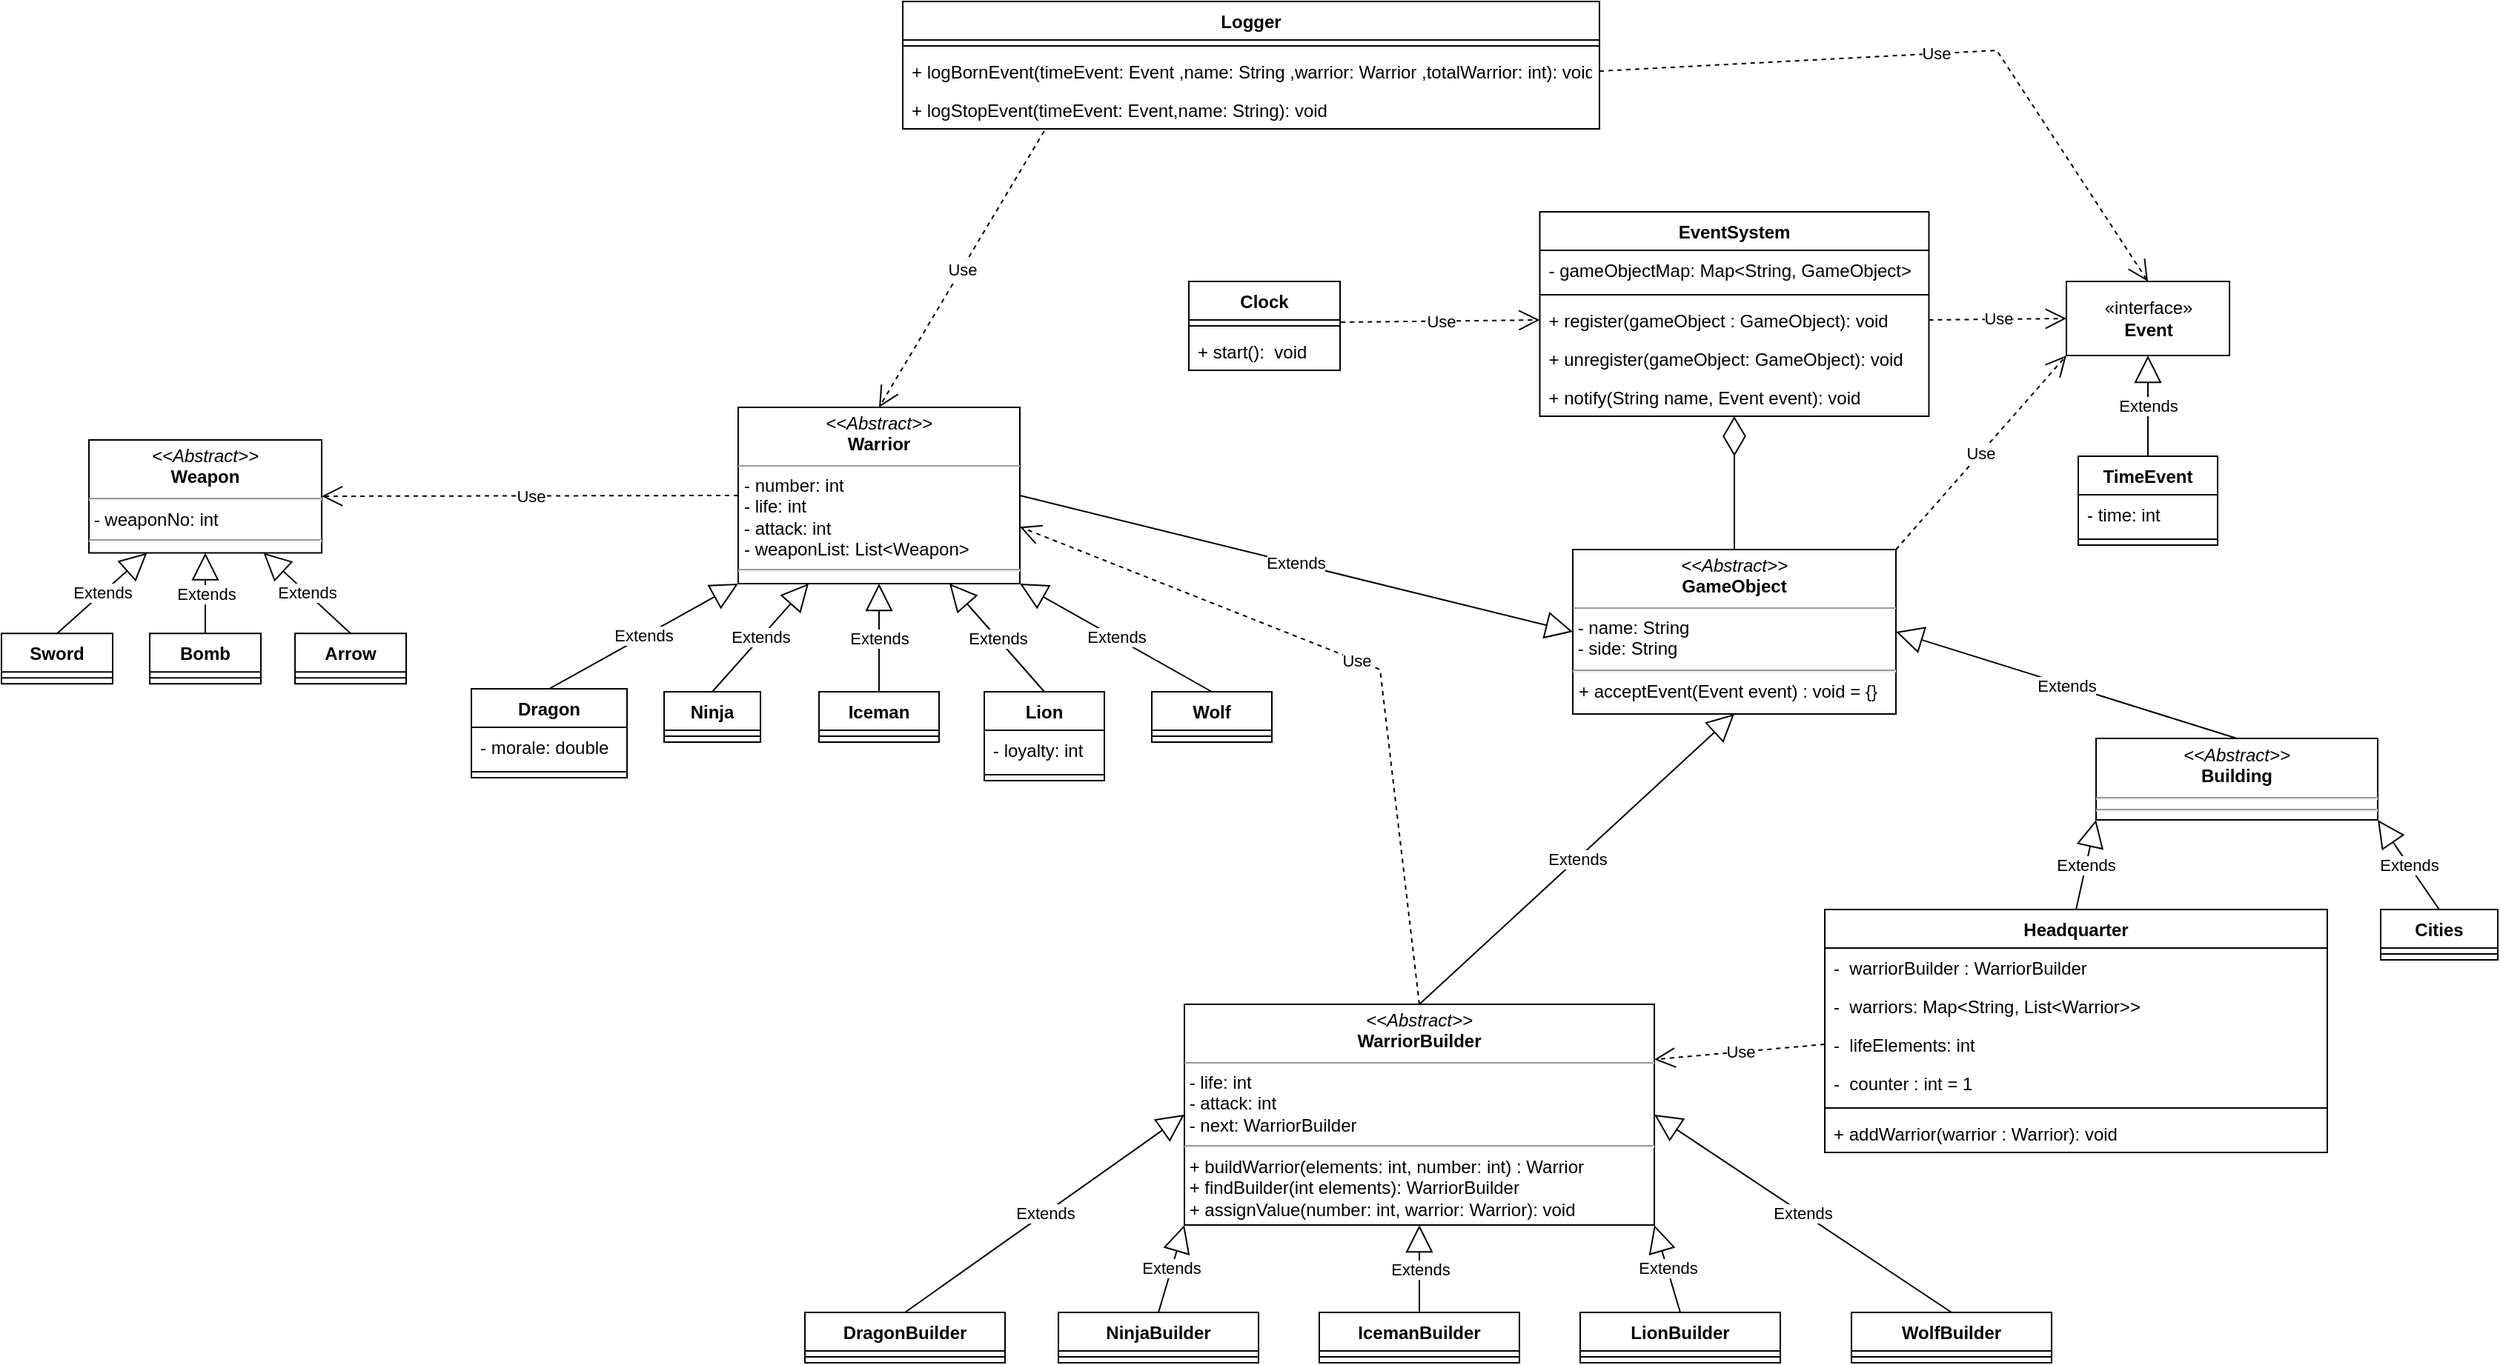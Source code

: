 <mxfile version="16.6.4" type="device"><diagram name="Page-1" id="c4acf3e9-155e-7222-9cf6-157b1a14988f"><mxGraphModel dx="2222" dy="1379" grid="0" gridSize="10" guides="1" tooltips="1" connect="1" arrows="1" fold="1" page="0" pageScale="1" pageWidth="850" pageHeight="1100" background="none" math="0" shadow="0"><root><mxCell id="0"/><mxCell id="1" parent="0"/><mxCell id="VloC08psjAQuUiFFJdgD-6" value="&lt;p style=&quot;margin: 0px ; margin-top: 4px ; text-align: center&quot;&gt;&lt;i&gt;&amp;lt;&amp;lt;Abstract&amp;gt;&amp;gt;&lt;/i&gt;&lt;br&gt;&lt;b&gt;Building&lt;/b&gt;&lt;/p&gt;&lt;hr&gt;&lt;hr&gt;" style="verticalAlign=top;align=left;overflow=fill;fontSize=12;fontFamily=Helvetica;html=1;" parent="1" vertex="1"><mxGeometry x="244" y="45.5" width="190" height="55" as="geometry"/></mxCell><mxCell id="VloC08psjAQuUiFFJdgD-8" value="Extends" style="endArrow=block;endSize=16;endFill=0;html=1;rounded=0;exitX=0.5;exitY=0;exitDx=0;exitDy=0;entryX=0;entryY=1;entryDx=0;entryDy=0;" parent="1" source="VloC08psjAQuUiFFJdgD-121" target="VloC08psjAQuUiFFJdgD-6" edge="1"><mxGeometry width="160" relative="1" as="geometry"><mxPoint x="244.5" y="152.5" as="sourcePoint"/><mxPoint x="594" y="135.5" as="targetPoint"/></mxGeometry></mxCell><mxCell id="VloC08psjAQuUiFFJdgD-12" value="Extends" style="endArrow=block;endSize=16;endFill=0;html=1;rounded=0;entryX=1;entryY=1;entryDx=0;entryDy=0;exitX=0.5;exitY=0;exitDx=0;exitDy=0;" parent="1" source="VloC08psjAQuUiFFJdgD-117" target="VloC08psjAQuUiFFJdgD-6" edge="1"><mxGeometry width="160" relative="1" as="geometry"><mxPoint x="449" y="205.5" as="sourcePoint"/><mxPoint x="434" y="195.5" as="targetPoint"/></mxGeometry></mxCell><mxCell id="VloC08psjAQuUiFFJdgD-14" value="&lt;p style=&quot;margin: 0px ; margin-top: 4px ; text-align: center&quot;&gt;&lt;i&gt;&amp;lt;&amp;lt;Abstract&amp;gt;&amp;gt;&lt;/i&gt;&lt;br&gt;&lt;b&gt;Warrior&lt;/b&gt;&lt;/p&gt;&lt;hr size=&quot;1&quot;&gt;&lt;p style=&quot;margin: 0px ; margin-left: 4px&quot;&gt;- number: int&lt;br&gt;&lt;/p&gt;&lt;p style=&quot;margin: 0px ; margin-left: 4px&quot;&gt;- life: int&lt;/p&gt;&lt;p style=&quot;margin: 0px ; margin-left: 4px&quot;&gt;- attack: int&lt;/p&gt;&lt;p style=&quot;margin: 0px ; margin-left: 4px&quot;&gt;- weaponList: List&amp;lt;Weapon&amp;gt;&lt;/p&gt;&lt;hr&gt;" style="verticalAlign=top;align=left;overflow=fill;fontSize=12;fontFamily=Helvetica;html=1;" parent="1" vertex="1"><mxGeometry x="-672" y="-178" width="190" height="119" as="geometry"/></mxCell><mxCell id="VloC08psjAQuUiFFJdgD-18" value="Dragon" style="swimlane;fontStyle=1;align=center;verticalAlign=top;childLayout=stackLayout;horizontal=1;startSize=26;horizontalStack=0;resizeParent=1;resizeParentMax=0;resizeLast=0;collapsible=1;marginBottom=0;" parent="1" vertex="1"><mxGeometry x="-852" y="12" width="105" height="60" as="geometry"><mxRectangle x="-88" y="537" width="90" height="26" as="alternateBounds"/></mxGeometry></mxCell><mxCell id="kqNW-ezuycFB_4Pe-BQr-25" value="- morale: double" style="text;strokeColor=none;fillColor=none;align=left;verticalAlign=top;spacingLeft=4;spacingRight=4;overflow=hidden;rotatable=0;points=[[0,0.5],[1,0.5]];portConstraint=eastwest;" vertex="1" parent="VloC08psjAQuUiFFJdgD-18"><mxGeometry y="26" width="105" height="26" as="geometry"/></mxCell><mxCell id="VloC08psjAQuUiFFJdgD-20" value="" style="line;strokeWidth=1;fillColor=none;align=left;verticalAlign=middle;spacingTop=-1;spacingLeft=3;spacingRight=3;rotatable=0;labelPosition=right;points=[];portConstraint=eastwest;" parent="VloC08psjAQuUiFFJdgD-18" vertex="1"><mxGeometry y="52" width="105" height="8" as="geometry"/></mxCell><mxCell id="VloC08psjAQuUiFFJdgD-23" value="Ninja" style="swimlane;fontStyle=1;align=center;verticalAlign=top;childLayout=stackLayout;horizontal=1;startSize=26;horizontalStack=0;resizeParent=1;resizeParentMax=0;resizeLast=0;collapsible=1;marginBottom=0;" parent="1" vertex="1"><mxGeometry x="-722" y="14" width="65" height="34" as="geometry"><mxRectangle x="-88" y="537" width="90" height="26" as="alternateBounds"/></mxGeometry></mxCell><mxCell id="VloC08psjAQuUiFFJdgD-24" value="" style="line;strokeWidth=1;fillColor=none;align=left;verticalAlign=middle;spacingTop=-1;spacingLeft=3;spacingRight=3;rotatable=0;labelPosition=right;points=[];portConstraint=eastwest;" parent="VloC08psjAQuUiFFJdgD-23" vertex="1"><mxGeometry y="26" width="65" height="8" as="geometry"/></mxCell><mxCell id="VloC08psjAQuUiFFJdgD-29" value="Iceman" style="swimlane;fontStyle=1;align=center;verticalAlign=top;childLayout=stackLayout;horizontal=1;startSize=26;horizontalStack=0;resizeParent=1;resizeParentMax=0;resizeLast=0;collapsible=1;marginBottom=0;" parent="1" vertex="1"><mxGeometry x="-617.5" y="14" width="81" height="34" as="geometry"><mxRectangle x="-88" y="537" width="90" height="26" as="alternateBounds"/></mxGeometry></mxCell><mxCell id="VloC08psjAQuUiFFJdgD-30" value="" style="line;strokeWidth=1;fillColor=none;align=left;verticalAlign=middle;spacingTop=-1;spacingLeft=3;spacingRight=3;rotatable=0;labelPosition=right;points=[];portConstraint=eastwest;" parent="VloC08psjAQuUiFFJdgD-29" vertex="1"><mxGeometry y="26" width="81" height="8" as="geometry"/></mxCell><mxCell id="VloC08psjAQuUiFFJdgD-32" value="Lion" style="swimlane;fontStyle=1;align=center;verticalAlign=top;childLayout=stackLayout;horizontal=1;startSize=26;horizontalStack=0;resizeParent=1;resizeParentMax=0;resizeLast=0;collapsible=1;marginBottom=0;" parent="1" vertex="1"><mxGeometry x="-506" y="14" width="81" height="60" as="geometry"><mxRectangle x="-88" y="537" width="90" height="26" as="alternateBounds"/></mxGeometry></mxCell><mxCell id="kqNW-ezuycFB_4Pe-BQr-27" value="- loyalty: int" style="text;strokeColor=none;fillColor=none;align=left;verticalAlign=top;spacingLeft=4;spacingRight=4;overflow=hidden;rotatable=0;points=[[0,0.5],[1,0.5]];portConstraint=eastwest;" vertex="1" parent="VloC08psjAQuUiFFJdgD-32"><mxGeometry y="26" width="81" height="26" as="geometry"/></mxCell><mxCell id="VloC08psjAQuUiFFJdgD-33" value="" style="line;strokeWidth=1;fillColor=none;align=left;verticalAlign=middle;spacingTop=-1;spacingLeft=3;spacingRight=3;rotatable=0;labelPosition=right;points=[];portConstraint=eastwest;" parent="VloC08psjAQuUiFFJdgD-32" vertex="1"><mxGeometry y="52" width="81" height="8" as="geometry"/></mxCell><mxCell id="VloC08psjAQuUiFFJdgD-35" value="Wolf" style="swimlane;fontStyle=1;align=center;verticalAlign=top;childLayout=stackLayout;horizontal=1;startSize=26;horizontalStack=0;resizeParent=1;resizeParentMax=0;resizeLast=0;collapsible=1;marginBottom=0;" parent="1" vertex="1"><mxGeometry x="-393" y="14" width="81" height="34" as="geometry"><mxRectangle x="-88" y="537" width="90" height="26" as="alternateBounds"/></mxGeometry></mxCell><mxCell id="VloC08psjAQuUiFFJdgD-36" value="" style="line;strokeWidth=1;fillColor=none;align=left;verticalAlign=middle;spacingTop=-1;spacingLeft=3;spacingRight=3;rotatable=0;labelPosition=right;points=[];portConstraint=eastwest;" parent="VloC08psjAQuUiFFJdgD-35" vertex="1"><mxGeometry y="26" width="81" height="8" as="geometry"/></mxCell><mxCell id="VloC08psjAQuUiFFJdgD-42" value="EventSystem" style="swimlane;fontStyle=1;align=center;verticalAlign=top;childLayout=stackLayout;horizontal=1;startSize=26;horizontalStack=0;resizeParent=1;resizeParentMax=0;resizeLast=0;collapsible=1;marginBottom=0;" parent="1" vertex="1"><mxGeometry x="-131.25" y="-310" width="262.5" height="138" as="geometry"/></mxCell><mxCell id="VloC08psjAQuUiFFJdgD-43" value="- gameObjectMap: Map&lt;String, GameObject&gt;" style="text;strokeColor=none;fillColor=none;align=left;verticalAlign=top;spacingLeft=4;spacingRight=4;overflow=hidden;rotatable=0;points=[[0,0.5],[1,0.5]];portConstraint=eastwest;" parent="VloC08psjAQuUiFFJdgD-42" vertex="1"><mxGeometry y="26" width="262.5" height="26" as="geometry"/></mxCell><mxCell id="VloC08psjAQuUiFFJdgD-44" value="" style="line;strokeWidth=1;fillColor=none;align=left;verticalAlign=middle;spacingTop=-1;spacingLeft=3;spacingRight=3;rotatable=0;labelPosition=right;points=[];portConstraint=eastwest;" parent="VloC08psjAQuUiFFJdgD-42" vertex="1"><mxGeometry y="52" width="262.5" height="8" as="geometry"/></mxCell><mxCell id="VloC08psjAQuUiFFJdgD-45" value="+ register(gameObject : GameObject): void" style="text;strokeColor=none;fillColor=none;align=left;verticalAlign=top;spacingLeft=4;spacingRight=4;overflow=hidden;rotatable=0;points=[[0,0.5],[1,0.5]];portConstraint=eastwest;" parent="VloC08psjAQuUiFFJdgD-42" vertex="1"><mxGeometry y="60" width="262.5" height="26" as="geometry"/></mxCell><mxCell id="VloC08psjAQuUiFFJdgD-89" value="+ unregister(gameObject: GameObject): void" style="text;strokeColor=none;fillColor=none;align=left;verticalAlign=top;spacingLeft=4;spacingRight=4;overflow=hidden;rotatable=0;points=[[0,0.5],[1,0.5]];portConstraint=eastwest;" parent="VloC08psjAQuUiFFJdgD-42" vertex="1"><mxGeometry y="86" width="262.5" height="26" as="geometry"/></mxCell><mxCell id="VloC08psjAQuUiFFJdgD-90" value="+ notify(String name, Event event): void" style="text;strokeColor=none;fillColor=none;align=left;verticalAlign=top;spacingLeft=4;spacingRight=4;overflow=hidden;rotatable=0;points=[[0,0.5],[1,0.5]];portConstraint=eastwest;" parent="VloC08psjAQuUiFFJdgD-42" vertex="1"><mxGeometry y="112" width="262.5" height="26" as="geometry"/></mxCell><mxCell id="VloC08psjAQuUiFFJdgD-47" value="&lt;p style=&quot;margin: 0px ; margin-top: 4px ; text-align: center&quot;&gt;&lt;i&gt;&amp;lt;&amp;lt;Abstract&amp;gt;&amp;gt;&lt;/i&gt;&lt;br&gt;&lt;b&gt;WarriorBuilder&lt;/b&gt;&lt;/p&gt;&lt;hr size=&quot;1&quot;&gt;&amp;nbsp;- life: int&lt;br&gt;&amp;nbsp;- attack: int&lt;br&gt;&amp;nbsp;- next: WarriorBuilder&lt;br&gt;&lt;hr&gt;&amp;nbsp;+ buildWarrior(elements: int, number: int) : Warrior&lt;br&gt;&amp;nbsp;+ findBuilder(int elements): WarriorBuilder&lt;br&gt;&amp;nbsp;+ assignValue(number: int, warrior: Warrior): void" style="verticalAlign=top;align=left;overflow=fill;fontSize=12;fontFamily=Helvetica;html=1;" parent="1" vertex="1"><mxGeometry x="-371" y="225" width="317" height="149" as="geometry"/></mxCell><mxCell id="VloC08psjAQuUiFFJdgD-55" value="DragonBuilder" style="swimlane;fontStyle=1;align=center;verticalAlign=top;childLayout=stackLayout;horizontal=1;startSize=26;horizontalStack=0;resizeParent=1;resizeParentMax=0;resizeLast=0;collapsible=1;marginBottom=0;" parent="1" vertex="1"><mxGeometry x="-627" y="433" width="135" height="34" as="geometry"/></mxCell><mxCell id="VloC08psjAQuUiFFJdgD-57" value="" style="line;strokeWidth=1;fillColor=none;align=left;verticalAlign=middle;spacingTop=-1;spacingLeft=3;spacingRight=3;rotatable=0;labelPosition=right;points=[];portConstraint=eastwest;" parent="VloC08psjAQuUiFFJdgD-55" vertex="1"><mxGeometry y="26" width="135" height="8" as="geometry"/></mxCell><mxCell id="VloC08psjAQuUiFFJdgD-59" value="NinjaBuilder" style="swimlane;fontStyle=1;align=center;verticalAlign=top;childLayout=stackLayout;horizontal=1;startSize=26;horizontalStack=0;resizeParent=1;resizeParentMax=0;resizeLast=0;collapsible=1;marginBottom=0;" parent="1" vertex="1"><mxGeometry x="-456" y="433" width="135" height="34" as="geometry"/></mxCell><mxCell id="VloC08psjAQuUiFFJdgD-60" value="" style="line;strokeWidth=1;fillColor=none;align=left;verticalAlign=middle;spacingTop=-1;spacingLeft=3;spacingRight=3;rotatable=0;labelPosition=right;points=[];portConstraint=eastwest;" parent="VloC08psjAQuUiFFJdgD-59" vertex="1"><mxGeometry y="26" width="135" height="8" as="geometry"/></mxCell><mxCell id="VloC08psjAQuUiFFJdgD-61" value="IcemanBuilder" style="swimlane;fontStyle=1;align=center;verticalAlign=top;childLayout=stackLayout;horizontal=1;startSize=26;horizontalStack=0;resizeParent=1;resizeParentMax=0;resizeLast=0;collapsible=1;marginBottom=0;" parent="1" vertex="1"><mxGeometry x="-280" y="433" width="135" height="34" as="geometry"/></mxCell><mxCell id="VloC08psjAQuUiFFJdgD-62" value="" style="line;strokeWidth=1;fillColor=none;align=left;verticalAlign=middle;spacingTop=-1;spacingLeft=3;spacingRight=3;rotatable=0;labelPosition=right;points=[];portConstraint=eastwest;" parent="VloC08psjAQuUiFFJdgD-61" vertex="1"><mxGeometry y="26" width="135" height="8" as="geometry"/></mxCell><mxCell id="VloC08psjAQuUiFFJdgD-63" value="LionBuilder" style="swimlane;fontStyle=1;align=center;verticalAlign=top;childLayout=stackLayout;horizontal=1;startSize=26;horizontalStack=0;resizeParent=1;resizeParentMax=0;resizeLast=0;collapsible=1;marginBottom=0;" parent="1" vertex="1"><mxGeometry x="-104" y="433" width="135" height="34" as="geometry"/></mxCell><mxCell id="VloC08psjAQuUiFFJdgD-64" value="" style="line;strokeWidth=1;fillColor=none;align=left;verticalAlign=middle;spacingTop=-1;spacingLeft=3;spacingRight=3;rotatable=0;labelPosition=right;points=[];portConstraint=eastwest;" parent="VloC08psjAQuUiFFJdgD-63" vertex="1"><mxGeometry y="26" width="135" height="8" as="geometry"/></mxCell><mxCell id="VloC08psjAQuUiFFJdgD-65" value="WolfBuilder" style="swimlane;fontStyle=1;align=center;verticalAlign=top;childLayout=stackLayout;horizontal=1;startSize=26;horizontalStack=0;resizeParent=1;resizeParentMax=0;resizeLast=0;collapsible=1;marginBottom=0;" parent="1" vertex="1"><mxGeometry x="79" y="433" width="135" height="34" as="geometry"/></mxCell><mxCell id="VloC08psjAQuUiFFJdgD-66" value="" style="line;strokeWidth=1;fillColor=none;align=left;verticalAlign=middle;spacingTop=-1;spacingLeft=3;spacingRight=3;rotatable=0;labelPosition=right;points=[];portConstraint=eastwest;" parent="VloC08psjAQuUiFFJdgD-65" vertex="1"><mxGeometry y="26" width="135" height="8" as="geometry"/></mxCell><mxCell id="VloC08psjAQuUiFFJdgD-88" value="" style="endArrow=diamondThin;endFill=0;endSize=24;html=1;rounded=0;exitX=0.5;exitY=0;exitDx=0;exitDy=0;" parent="1" source="VloC08psjAQuUiFFJdgD-93" target="VloC08psjAQuUiFFJdgD-90" edge="1"><mxGeometry width="160" relative="1" as="geometry"><mxPoint x="-99" y="-136.0" as="sourcePoint"/><mxPoint x="187" y="-111" as="targetPoint"/></mxGeometry></mxCell><mxCell id="VloC08psjAQuUiFFJdgD-93" value="&lt;p style=&quot;margin: 0px ; margin-top: 4px ; text-align: center&quot;&gt;&lt;i&gt;&amp;lt;&amp;lt;Abstract&amp;gt;&amp;gt;&lt;/i&gt;&lt;br&gt;&lt;b&gt;GameObject&lt;/b&gt;&lt;/p&gt;&lt;hr size=&quot;1&quot;&gt;&amp;nbsp;- name: String&lt;br&gt;&amp;nbsp;- side: String&lt;br&gt;&lt;hr&gt;&lt;p style=&quot;margin: 0px ; margin-left: 4px&quot;&gt;+ acceptEvent(Event event) : void = {}&lt;/p&gt;" style="verticalAlign=top;align=left;overflow=fill;fontSize=12;fontFamily=Helvetica;html=1;" parent="1" vertex="1"><mxGeometry x="-109" y="-82" width="218" height="111" as="geometry"/></mxCell><mxCell id="VloC08psjAQuUiFFJdgD-95" value="Extends" style="endArrow=block;endSize=16;endFill=0;html=1;rounded=0;exitX=1;exitY=0.5;exitDx=0;exitDy=0;entryX=0;entryY=0.5;entryDx=0;entryDy=0;" parent="1" source="VloC08psjAQuUiFFJdgD-14" target="VloC08psjAQuUiFFJdgD-93" edge="1"><mxGeometry width="160" relative="1" as="geometry"><mxPoint x="-344" y="-16" as="sourcePoint"/><mxPoint x="-184" y="-16" as="targetPoint"/></mxGeometry></mxCell><mxCell id="VloC08psjAQuUiFFJdgD-96" value="Extends" style="endArrow=block;endSize=16;endFill=0;html=1;rounded=0;exitX=0.5;exitY=0;exitDx=0;exitDy=0;entryX=1;entryY=0.5;entryDx=0;entryDy=0;" parent="1" source="VloC08psjAQuUiFFJdgD-6" target="VloC08psjAQuUiFFJdgD-93" edge="1"><mxGeometry width="160" relative="1" as="geometry"><mxPoint x="238" y="-49" as="sourcePoint"/><mxPoint x="398" y="-49" as="targetPoint"/></mxGeometry></mxCell><mxCell id="VloC08psjAQuUiFFJdgD-102" value="Use" style="endArrow=open;endSize=12;dashed=1;html=1;rounded=0;exitX=1;exitY=0.5;exitDx=0;exitDy=0;entryX=0;entryY=0.5;entryDx=0;entryDy=0;" parent="1" source="VloC08psjAQuUiFFJdgD-45" target="VloC08psjAQuUiFFJdgD-109" edge="1"><mxGeometry width="160" relative="1" as="geometry"><mxPoint x="130" y="-231" as="sourcePoint"/><mxPoint x="209" y="-145" as="targetPoint"/></mxGeometry></mxCell><mxCell id="VloC08psjAQuUiFFJdgD-103" value="Use" style="endArrow=open;endSize=12;dashed=1;html=1;rounded=0;exitX=1;exitY=0;exitDx=0;exitDy=0;entryX=0;entryY=1;entryDx=0;entryDy=0;" parent="1" source="VloC08psjAQuUiFFJdgD-93" target="VloC08psjAQuUiFFJdgD-109" edge="1"><mxGeometry width="160" relative="1" as="geometry"><mxPoint x="185" y="-94" as="sourcePoint"/><mxPoint x="209" y="-111" as="targetPoint"/></mxGeometry></mxCell><mxCell id="VloC08psjAQuUiFFJdgD-104" value="Extends" style="endArrow=block;endSize=16;endFill=0;html=1;rounded=0;exitX=0.5;exitY=0;exitDx=0;exitDy=0;entryX=0;entryY=1;entryDx=0;entryDy=0;" parent="1" source="VloC08psjAQuUiFFJdgD-18" target="VloC08psjAQuUiFFJdgD-14" edge="1"><mxGeometry width="160" relative="1" as="geometry"><mxPoint x="-757" y="-39" as="sourcePoint"/><mxPoint x="-597" y="-39" as="targetPoint"/></mxGeometry></mxCell><mxCell id="VloC08psjAQuUiFFJdgD-105" value="Extends" style="endArrow=block;endSize=16;endFill=0;html=1;rounded=0;exitX=0.5;exitY=0;exitDx=0;exitDy=0;entryX=0.25;entryY=1;entryDx=0;entryDy=0;" parent="1" source="VloC08psjAQuUiFFJdgD-23" target="VloC08psjAQuUiFFJdgD-14" edge="1"><mxGeometry width="160" relative="1" as="geometry"><mxPoint x="-595" y="78" as="sourcePoint"/><mxPoint x="-435" y="78" as="targetPoint"/></mxGeometry></mxCell><mxCell id="VloC08psjAQuUiFFJdgD-106" value="Extends" style="endArrow=block;endSize=16;endFill=0;html=1;rounded=0;exitX=0.5;exitY=0;exitDx=0;exitDy=0;entryX=0.5;entryY=1;entryDx=0;entryDy=0;" parent="1" source="VloC08psjAQuUiFFJdgD-29" target="VloC08psjAQuUiFFJdgD-14" edge="1"><mxGeometry width="160" relative="1" as="geometry"><mxPoint x="-573" y="103" as="sourcePoint"/><mxPoint x="-413" y="103" as="targetPoint"/></mxGeometry></mxCell><mxCell id="VloC08psjAQuUiFFJdgD-107" value="Extends" style="endArrow=block;endSize=16;endFill=0;html=1;rounded=0;exitX=0.5;exitY=0;exitDx=0;exitDy=0;entryX=0.75;entryY=1;entryDx=0;entryDy=0;" parent="1" source="VloC08psjAQuUiFFJdgD-32" target="VloC08psjAQuUiFFJdgD-14" edge="1"><mxGeometry width="160" relative="1" as="geometry"><mxPoint x="-411" y="73" as="sourcePoint"/><mxPoint x="-251" y="73" as="targetPoint"/></mxGeometry></mxCell><mxCell id="VloC08psjAQuUiFFJdgD-108" value="Extends" style="endArrow=block;endSize=16;endFill=0;html=1;rounded=0;exitX=0.5;exitY=0;exitDx=0;exitDy=0;entryX=1;entryY=1;entryDx=0;entryDy=0;" parent="1" source="VloC08psjAQuUiFFJdgD-35" target="VloC08psjAQuUiFFJdgD-14" edge="1"><mxGeometry width="160" relative="1" as="geometry"><mxPoint x="-366" y="84" as="sourcePoint"/><mxPoint x="-206" y="84" as="targetPoint"/></mxGeometry></mxCell><mxCell id="VloC08psjAQuUiFFJdgD-109" value="«interface»&lt;br&gt;&lt;b&gt;Event&lt;/b&gt;" style="html=1;" parent="1" vertex="1"><mxGeometry x="224" y="-263" width="110" height="50" as="geometry"/></mxCell><mxCell id="VloC08psjAQuUiFFJdgD-110" value="TimeEvent" style="swimlane;fontStyle=1;align=center;verticalAlign=top;childLayout=stackLayout;horizontal=1;startSize=26;horizontalStack=0;resizeParent=1;resizeParentMax=0;resizeLast=0;collapsible=1;marginBottom=0;" parent="1" vertex="1"><mxGeometry x="232" y="-145" width="94" height="60" as="geometry"/></mxCell><mxCell id="_Odh_2v_8xQGXMSoI29d-7" value="- time: int" style="text;strokeColor=none;fillColor=none;align=left;verticalAlign=top;spacingLeft=4;spacingRight=4;overflow=hidden;rotatable=0;points=[[0,0.5],[1,0.5]];portConstraint=eastwest;" parent="VloC08psjAQuUiFFJdgD-110" vertex="1"><mxGeometry y="26" width="94" height="26" as="geometry"/></mxCell><mxCell id="VloC08psjAQuUiFFJdgD-112" value="" style="line;strokeWidth=1;fillColor=none;align=left;verticalAlign=middle;spacingTop=-1;spacingLeft=3;spacingRight=3;rotatable=0;labelPosition=right;points=[];portConstraint=eastwest;" parent="VloC08psjAQuUiFFJdgD-110" vertex="1"><mxGeometry y="52" width="94" height="8" as="geometry"/></mxCell><mxCell id="VloC08psjAQuUiFFJdgD-114" value="Extends" style="endArrow=block;endSize=16;endFill=0;html=1;rounded=0;exitX=0.5;exitY=0;exitDx=0;exitDy=0;entryX=0.5;entryY=1;entryDx=0;entryDy=0;" parent="1" source="VloC08psjAQuUiFFJdgD-110" target="VloC08psjAQuUiFFJdgD-109" edge="1"><mxGeometry width="160" relative="1" as="geometry"><mxPoint x="395" y="-82" as="sourcePoint"/><mxPoint x="555" y="-82" as="targetPoint"/></mxGeometry></mxCell><mxCell id="VloC08psjAQuUiFFJdgD-117" value="Cities" style="swimlane;fontStyle=1;align=center;verticalAlign=top;childLayout=stackLayout;horizontal=1;startSize=26;horizontalStack=0;resizeParent=1;resizeParentMax=0;resizeLast=0;collapsible=1;marginBottom=0;" parent="1" vertex="1"><mxGeometry x="436" y="161" width="79" height="34" as="geometry"/></mxCell><mxCell id="VloC08psjAQuUiFFJdgD-119" value="" style="line;strokeWidth=1;fillColor=none;align=left;verticalAlign=middle;spacingTop=-1;spacingLeft=3;spacingRight=3;rotatable=0;labelPosition=right;points=[];portConstraint=eastwest;" parent="VloC08psjAQuUiFFJdgD-117" vertex="1"><mxGeometry y="26" width="79" height="8" as="geometry"/></mxCell><mxCell id="VloC08psjAQuUiFFJdgD-121" value="Headquarter" style="swimlane;fontStyle=1;align=center;verticalAlign=top;childLayout=stackLayout;horizontal=1;startSize=26;horizontalStack=0;resizeParent=1;resizeParentMax=0;resizeLast=0;collapsible=1;marginBottom=0;" parent="1" vertex="1"><mxGeometry x="61" y="161" width="339" height="164" as="geometry"/></mxCell><mxCell id="VloC08psjAQuUiFFJdgD-122" value="-  warriorBuilder : WarriorBuilder" style="text;strokeColor=none;fillColor=none;align=left;verticalAlign=top;spacingLeft=4;spacingRight=4;overflow=hidden;rotatable=0;points=[[0,0.5],[1,0.5]];portConstraint=eastwest;" parent="VloC08psjAQuUiFFJdgD-121" vertex="1"><mxGeometry y="26" width="339" height="26" as="geometry"/></mxCell><mxCell id="_Odh_2v_8xQGXMSoI29d-10" value="-  warriors: Map&lt;String, List&lt;Warrior&gt;&gt;" style="text;strokeColor=none;fillColor=none;align=left;verticalAlign=top;spacingLeft=4;spacingRight=4;overflow=hidden;rotatable=0;points=[[0,0.5],[1,0.5]];portConstraint=eastwest;" parent="VloC08psjAQuUiFFJdgD-121" vertex="1"><mxGeometry y="52" width="339" height="26" as="geometry"/></mxCell><mxCell id="_Odh_2v_8xQGXMSoI29d-1" value="-  lifeElements: int" style="text;strokeColor=none;fillColor=none;align=left;verticalAlign=top;spacingLeft=4;spacingRight=4;overflow=hidden;rotatable=0;points=[[0,0.5],[1,0.5]];portConstraint=eastwest;" parent="VloC08psjAQuUiFFJdgD-121" vertex="1"><mxGeometry y="78" width="339" height="26" as="geometry"/></mxCell><mxCell id="_Odh_2v_8xQGXMSoI29d-11" value="-  counter : int = 1" style="text;strokeColor=none;fillColor=none;align=left;verticalAlign=top;spacingLeft=4;spacingRight=4;overflow=hidden;rotatable=0;points=[[0,0.5],[1,0.5]];portConstraint=eastwest;" parent="VloC08psjAQuUiFFJdgD-121" vertex="1"><mxGeometry y="104" width="339" height="26" as="geometry"/></mxCell><mxCell id="VloC08psjAQuUiFFJdgD-123" value="" style="line;strokeWidth=1;fillColor=none;align=left;verticalAlign=middle;spacingTop=-1;spacingLeft=3;spacingRight=3;rotatable=0;labelPosition=right;points=[];portConstraint=eastwest;" parent="VloC08psjAQuUiFFJdgD-121" vertex="1"><mxGeometry y="130" width="339" height="8" as="geometry"/></mxCell><mxCell id="_Odh_2v_8xQGXMSoI29d-8" value="+ addWarrior(warrior : Warrior): void" style="text;strokeColor=none;fillColor=none;align=left;verticalAlign=top;spacingLeft=4;spacingRight=4;overflow=hidden;rotatable=0;points=[[0,0.5],[1,0.5]];portConstraint=eastwest;" parent="VloC08psjAQuUiFFJdgD-121" vertex="1"><mxGeometry y="138" width="339" height="26" as="geometry"/></mxCell><mxCell id="VloC08psjAQuUiFFJdgD-125" value="Extends" style="endArrow=block;endSize=16;endFill=0;html=1;rounded=0;exitX=0.5;exitY=0;exitDx=0;exitDy=0;entryX=0;entryY=0.5;entryDx=0;entryDy=0;" parent="1" source="VloC08psjAQuUiFFJdgD-55" target="VloC08psjAQuUiFFJdgD-47" edge="1"><mxGeometry width="160" relative="1" as="geometry"><mxPoint x="-513" y="376" as="sourcePoint"/><mxPoint x="-353" y="376" as="targetPoint"/></mxGeometry></mxCell><mxCell id="VloC08psjAQuUiFFJdgD-126" value="Extends" style="endArrow=block;endSize=16;endFill=0;html=1;rounded=0;exitX=0.5;exitY=0;exitDx=0;exitDy=0;entryX=0;entryY=1;entryDx=0;entryDy=0;" parent="1" source="VloC08psjAQuUiFFJdgD-59" target="VloC08psjAQuUiFFJdgD-47" edge="1"><mxGeometry width="160" relative="1" as="geometry"><mxPoint x="-363" y="410" as="sourcePoint"/><mxPoint x="-203" y="410" as="targetPoint"/></mxGeometry></mxCell><mxCell id="VloC08psjAQuUiFFJdgD-127" value="Extends" style="endArrow=block;endSize=16;endFill=0;html=1;rounded=0;exitX=0.5;exitY=0;exitDx=0;exitDy=0;entryX=0.5;entryY=1;entryDx=0;entryDy=0;" parent="1" source="VloC08psjAQuUiFFJdgD-61" target="VloC08psjAQuUiFFJdgD-47" edge="1"><mxGeometry width="160" relative="1" as="geometry"><mxPoint x="-217" y="411" as="sourcePoint"/><mxPoint x="-57" y="411" as="targetPoint"/></mxGeometry></mxCell><mxCell id="VloC08psjAQuUiFFJdgD-128" value="Extends" style="endArrow=block;endSize=16;endFill=0;html=1;rounded=0;exitX=0.5;exitY=0;exitDx=0;exitDy=0;entryX=1;entryY=1;entryDx=0;entryDy=0;" parent="1" source="VloC08psjAQuUiFFJdgD-63" target="VloC08psjAQuUiFFJdgD-47" edge="1"><mxGeometry width="160" relative="1" as="geometry"><mxPoint x="-20" y="348" as="sourcePoint"/><mxPoint x="140" y="348" as="targetPoint"/></mxGeometry></mxCell><mxCell id="VloC08psjAQuUiFFJdgD-129" value="Extends" style="endArrow=block;endSize=16;endFill=0;html=1;rounded=0;exitX=0.5;exitY=0;exitDx=0;exitDy=0;entryX=1;entryY=0.5;entryDx=0;entryDy=0;" parent="1" source="VloC08psjAQuUiFFJdgD-65" target="VloC08psjAQuUiFFJdgD-47" edge="1"><mxGeometry width="160" relative="1" as="geometry"><mxPoint x="-12" y="383" as="sourcePoint"/><mxPoint x="148" y="383" as="targetPoint"/></mxGeometry></mxCell><mxCell id="_Odh_2v_8xQGXMSoI29d-2" value="Clock" style="swimlane;fontStyle=1;align=center;verticalAlign=top;childLayout=stackLayout;horizontal=1;startSize=26;horizontalStack=0;resizeParent=1;resizeParentMax=0;resizeLast=0;collapsible=1;marginBottom=0;" parent="1" vertex="1"><mxGeometry x="-368" y="-263" width="102" height="60" as="geometry"/></mxCell><mxCell id="_Odh_2v_8xQGXMSoI29d-4" value="" style="line;strokeWidth=1;fillColor=none;align=left;verticalAlign=middle;spacingTop=-1;spacingLeft=3;spacingRight=3;rotatable=0;labelPosition=right;points=[];portConstraint=eastwest;" parent="_Odh_2v_8xQGXMSoI29d-2" vertex="1"><mxGeometry y="26" width="102" height="8" as="geometry"/></mxCell><mxCell id="_Odh_2v_8xQGXMSoI29d-5" value="+ start():  void" style="text;strokeColor=none;fillColor=none;align=left;verticalAlign=top;spacingLeft=4;spacingRight=4;overflow=hidden;rotatable=0;points=[[0,0.5],[1,0.5]];portConstraint=eastwest;" parent="_Odh_2v_8xQGXMSoI29d-2" vertex="1"><mxGeometry y="34" width="102" height="26" as="geometry"/></mxCell><mxCell id="_Odh_2v_8xQGXMSoI29d-6" value="Use" style="endArrow=open;endSize=12;dashed=1;html=1;rounded=0;exitX=1.006;exitY=0.191;exitDx=0;exitDy=0;exitPerimeter=0;entryX=0;entryY=0.5;entryDx=0;entryDy=0;" parent="1" source="_Odh_2v_8xQGXMSoI29d-4" target="VloC08psjAQuUiFFJdgD-45" edge="1"><mxGeometry width="160" relative="1" as="geometry"><mxPoint x="-287" y="-168" as="sourcePoint"/><mxPoint x="-127" y="-168" as="targetPoint"/></mxGeometry></mxCell><mxCell id="_Odh_2v_8xQGXMSoI29d-12" value="Logger" style="swimlane;fontStyle=1;align=center;verticalAlign=top;childLayout=stackLayout;horizontal=1;startSize=26;horizontalStack=0;resizeParent=1;resizeParentMax=0;resizeLast=0;collapsible=1;marginBottom=0;" parent="1" vertex="1"><mxGeometry x="-561" y="-452" width="470" height="86" as="geometry"/></mxCell><mxCell id="_Odh_2v_8xQGXMSoI29d-14" value="" style="line;strokeWidth=1;fillColor=none;align=left;verticalAlign=middle;spacingTop=-1;spacingLeft=3;spacingRight=3;rotatable=0;labelPosition=right;points=[];portConstraint=eastwest;" parent="_Odh_2v_8xQGXMSoI29d-12" vertex="1"><mxGeometry y="26" width="470" height="8" as="geometry"/></mxCell><mxCell id="_Odh_2v_8xQGXMSoI29d-15" value="+ logBornEvent(timeEvent: Event ,name: String ,warrior: Warrior ,totalWarrior: int): void" style="text;strokeColor=none;fillColor=none;align=left;verticalAlign=top;spacingLeft=4;spacingRight=4;overflow=hidden;rotatable=0;points=[[0,0.5],[1,0.5]];portConstraint=eastwest;" parent="_Odh_2v_8xQGXMSoI29d-12" vertex="1"><mxGeometry y="34" width="470" height="26" as="geometry"/></mxCell><mxCell id="_Odh_2v_8xQGXMSoI29d-16" value="+ logStopEvent(timeEvent: Event,name: String): void" style="text;strokeColor=none;fillColor=none;align=left;verticalAlign=top;spacingLeft=4;spacingRight=4;overflow=hidden;rotatable=0;points=[[0,0.5],[1,0.5]];portConstraint=eastwest;" parent="_Odh_2v_8xQGXMSoI29d-12" vertex="1"><mxGeometry y="60" width="470" height="26" as="geometry"/></mxCell><mxCell id="_Odh_2v_8xQGXMSoI29d-17" value="Use" style="endArrow=open;endSize=12;dashed=1;html=1;rounded=0;exitX=0.203;exitY=1.057;exitDx=0;exitDy=0;exitPerimeter=0;entryX=0.5;entryY=0;entryDx=0;entryDy=0;" parent="1" source="_Odh_2v_8xQGXMSoI29d-16" target="VloC08psjAQuUiFFJdgD-14" edge="1"><mxGeometry width="160" relative="1" as="geometry"><mxPoint x="-497" y="-326" as="sourcePoint"/><mxPoint x="-337" y="-326" as="targetPoint"/></mxGeometry></mxCell><mxCell id="_Odh_2v_8xQGXMSoI29d-18" value="Use" style="endArrow=open;endSize=12;dashed=1;html=1;rounded=0;exitX=1;exitY=0.5;exitDx=0;exitDy=0;entryX=0.5;entryY=0;entryDx=0;entryDy=0;" parent="1" source="_Odh_2v_8xQGXMSoI29d-15" target="VloC08psjAQuUiFFJdgD-109" edge="1"><mxGeometry width="160" relative="1" as="geometry"><mxPoint x="-21" y="-403" as="sourcePoint"/><mxPoint x="139" y="-403" as="targetPoint"/><Array as="points"><mxPoint x="177" y="-419"/></Array></mxGeometry></mxCell><mxCell id="kqNW-ezuycFB_4Pe-BQr-12" value="&lt;p style=&quot;margin: 0px ; margin-top: 4px ; text-align: center&quot;&gt;&lt;i&gt;&amp;lt;&amp;lt;Abstract&amp;gt;&amp;gt;&lt;/i&gt;&lt;br&gt;&lt;b&gt;Weapon&lt;/b&gt;&lt;/p&gt;&lt;hr&gt;&amp;nbsp;- weaponNo: int&lt;hr&gt;" style="verticalAlign=top;align=left;overflow=fill;fontSize=12;fontFamily=Helvetica;html=1;" vertex="1" parent="1"><mxGeometry x="-1110" y="-156" width="157" height="76.25" as="geometry"/></mxCell><mxCell id="kqNW-ezuycFB_4Pe-BQr-14" value="Sword" style="swimlane;fontStyle=1;align=center;verticalAlign=top;childLayout=stackLayout;horizontal=1;startSize=26;horizontalStack=0;resizeParent=1;resizeParentMax=0;resizeLast=0;collapsible=1;marginBottom=0;" vertex="1" parent="1"><mxGeometry x="-1169" y="-25.37" width="75" height="34" as="geometry"/></mxCell><mxCell id="kqNW-ezuycFB_4Pe-BQr-16" value="" style="line;strokeWidth=1;fillColor=none;align=left;verticalAlign=middle;spacingTop=-1;spacingLeft=3;spacingRight=3;rotatable=0;labelPosition=right;points=[];portConstraint=eastwest;" vertex="1" parent="kqNW-ezuycFB_4Pe-BQr-14"><mxGeometry y="26" width="75" height="8" as="geometry"/></mxCell><mxCell id="kqNW-ezuycFB_4Pe-BQr-18" value="Extends" style="endArrow=block;endSize=16;endFill=0;html=1;rounded=0;exitX=0.5;exitY=0;exitDx=0;exitDy=0;entryX=0.25;entryY=1;entryDx=0;entryDy=0;" edge="1" parent="1" source="kqNW-ezuycFB_4Pe-BQr-14" target="kqNW-ezuycFB_4Pe-BQr-12"><mxGeometry width="160" relative="1" as="geometry"><mxPoint x="-1030" y="165.63" as="sourcePoint"/><mxPoint x="-870" y="165.63" as="targetPoint"/></mxGeometry></mxCell><mxCell id="kqNW-ezuycFB_4Pe-BQr-19" value="Bomb" style="swimlane;fontStyle=1;align=center;verticalAlign=top;childLayout=stackLayout;horizontal=1;startSize=26;horizontalStack=0;resizeParent=1;resizeParentMax=0;resizeLast=0;collapsible=1;marginBottom=0;" vertex="1" parent="1"><mxGeometry x="-1069" y="-25.37" width="75" height="34" as="geometry"/></mxCell><mxCell id="kqNW-ezuycFB_4Pe-BQr-20" value="" style="line;strokeWidth=1;fillColor=none;align=left;verticalAlign=middle;spacingTop=-1;spacingLeft=3;spacingRight=3;rotatable=0;labelPosition=right;points=[];portConstraint=eastwest;" vertex="1" parent="kqNW-ezuycFB_4Pe-BQr-19"><mxGeometry y="26" width="75" height="8" as="geometry"/></mxCell><mxCell id="kqNW-ezuycFB_4Pe-BQr-21" value="Extends" style="endArrow=block;endSize=16;endFill=0;html=1;rounded=0;exitX=0.5;exitY=0;exitDx=0;exitDy=0;" edge="1" parent="1" source="kqNW-ezuycFB_4Pe-BQr-19" target="kqNW-ezuycFB_4Pe-BQr-12"><mxGeometry width="160" relative="1" as="geometry"><mxPoint x="-1140" y="294.63" as="sourcePoint"/><mxPoint x="-980" y="294.63" as="targetPoint"/></mxGeometry></mxCell><mxCell id="kqNW-ezuycFB_4Pe-BQr-22" value="Arrow" style="swimlane;fontStyle=1;align=center;verticalAlign=top;childLayout=stackLayout;horizontal=1;startSize=26;horizontalStack=0;resizeParent=1;resizeParentMax=0;resizeLast=0;collapsible=1;marginBottom=0;" vertex="1" parent="1"><mxGeometry x="-971" y="-25.37" width="75" height="34" as="geometry"/></mxCell><mxCell id="kqNW-ezuycFB_4Pe-BQr-23" value="" style="line;strokeWidth=1;fillColor=none;align=left;verticalAlign=middle;spacingTop=-1;spacingLeft=3;spacingRight=3;rotatable=0;labelPosition=right;points=[];portConstraint=eastwest;" vertex="1" parent="kqNW-ezuycFB_4Pe-BQr-22"><mxGeometry y="26" width="75" height="8" as="geometry"/></mxCell><mxCell id="kqNW-ezuycFB_4Pe-BQr-24" value="Extends" style="endArrow=block;endSize=16;endFill=0;html=1;rounded=0;exitX=0.5;exitY=0;exitDx=0;exitDy=0;entryX=0.75;entryY=1;entryDx=0;entryDy=0;" edge="1" parent="1" source="kqNW-ezuycFB_4Pe-BQr-22" target="kqNW-ezuycFB_4Pe-BQr-12"><mxGeometry width="160" relative="1" as="geometry"><mxPoint x="-905" y="113.63" as="sourcePoint"/><mxPoint x="-745" y="113.63" as="targetPoint"/></mxGeometry></mxCell><mxCell id="kqNW-ezuycFB_4Pe-BQr-28" value="Use" style="endArrow=open;endSize=12;dashed=1;html=1;rounded=0;exitX=0;exitY=0.5;exitDx=0;exitDy=0;" edge="1" parent="1" source="VloC08psjAQuUiFFJdgD-14" target="kqNW-ezuycFB_4Pe-BQr-12"><mxGeometry width="160" relative="1" as="geometry"><mxPoint x="-947" y="74" as="sourcePoint"/><mxPoint x="-787" y="74" as="targetPoint"/></mxGeometry></mxCell><mxCell id="kqNW-ezuycFB_4Pe-BQr-29" value="Use" style="endArrow=open;endSize=12;dashed=1;html=1;rounded=0;exitX=0;exitY=0.5;exitDx=0;exitDy=0;entryX=1;entryY=0.25;entryDx=0;entryDy=0;" edge="1" parent="1" source="_Odh_2v_8xQGXMSoI29d-1" target="VloC08psjAQuUiFFJdgD-47"><mxGeometry width="160" relative="1" as="geometry"><mxPoint x="-94" y="212" as="sourcePoint"/><mxPoint x="66" y="212" as="targetPoint"/></mxGeometry></mxCell><mxCell id="kqNW-ezuycFB_4Pe-BQr-30" value="Extends" style="endArrow=block;endSize=16;endFill=0;html=1;rounded=0;exitX=0.5;exitY=0;exitDx=0;exitDy=0;entryX=0.5;entryY=1;entryDx=0;entryDy=0;" edge="1" parent="1" source="VloC08psjAQuUiFFJdgD-47" target="VloC08psjAQuUiFFJdgD-93"><mxGeometry width="160" relative="1" as="geometry"><mxPoint x="-244" y="203" as="sourcePoint"/><mxPoint x="-84" y="203" as="targetPoint"/></mxGeometry></mxCell><mxCell id="kqNW-ezuycFB_4Pe-BQr-31" value="Use" style="endArrow=open;endSize=12;dashed=1;html=1;rounded=0;exitX=0.5;exitY=0;exitDx=0;exitDy=0;entryX=1;entryY=0.678;entryDx=0;entryDy=0;entryPerimeter=0;" edge="1" parent="1" source="VloC08psjAQuUiFFJdgD-47" target="VloC08psjAQuUiFFJdgD-14"><mxGeometry width="160" relative="1" as="geometry"><mxPoint x="-246" y="129" as="sourcePoint"/><mxPoint x="-86" y="129" as="targetPoint"/><Array as="points"><mxPoint x="-239" y="-1"/></Array></mxGeometry></mxCell></root></mxGraphModel></diagram></mxfile>